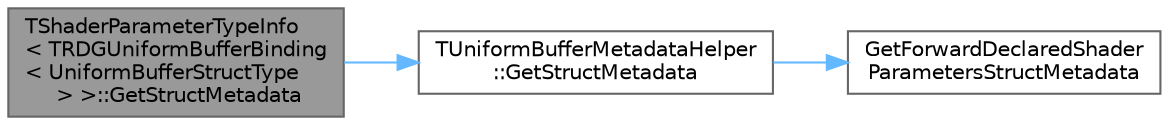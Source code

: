 digraph "TShaderParameterTypeInfo&lt; TRDGUniformBufferBinding&lt; UniformBufferStructType &gt; &gt;::GetStructMetadata"
{
 // INTERACTIVE_SVG=YES
 // LATEX_PDF_SIZE
  bgcolor="transparent";
  edge [fontname=Helvetica,fontsize=10,labelfontname=Helvetica,labelfontsize=10];
  node [fontname=Helvetica,fontsize=10,shape=box,height=0.2,width=0.4];
  rankdir="LR";
  Node1 [id="Node000001",label="TShaderParameterTypeInfo\l\< TRDGUniformBufferBinding\l\< UniformBufferStructType\l \> \>::GetStructMetadata",height=0.2,width=0.4,color="gray40", fillcolor="grey60", style="filled", fontcolor="black",tooltip=" "];
  Node1 -> Node2 [id="edge1_Node000001_Node000002",color="steelblue1",style="solid",tooltip=" "];
  Node2 [id="Node000002",label="TUniformBufferMetadataHelper\l::GetStructMetadata",height=0.2,width=0.4,color="grey40", fillcolor="white", style="filled",URL="$d8/d25/structTUniformBufferMetadataHelper.html#aedcb57494284585b7ae4a1844664ff70",tooltip=" "];
  Node2 -> Node3 [id="edge2_Node000002_Node000003",color="steelblue1",style="solid",tooltip=" "];
  Node3 [id="Node000003",label="GetForwardDeclaredShader\lParametersStructMetadata",height=0.2,width=0.4,color="grey40", fillcolor="white", style="filled",URL="$dd/d89/InstancedStaticMesh_8h.html#aa2ef03f1d6a8774eabc16ca9cfbc4bb8",tooltip=" "];
}
